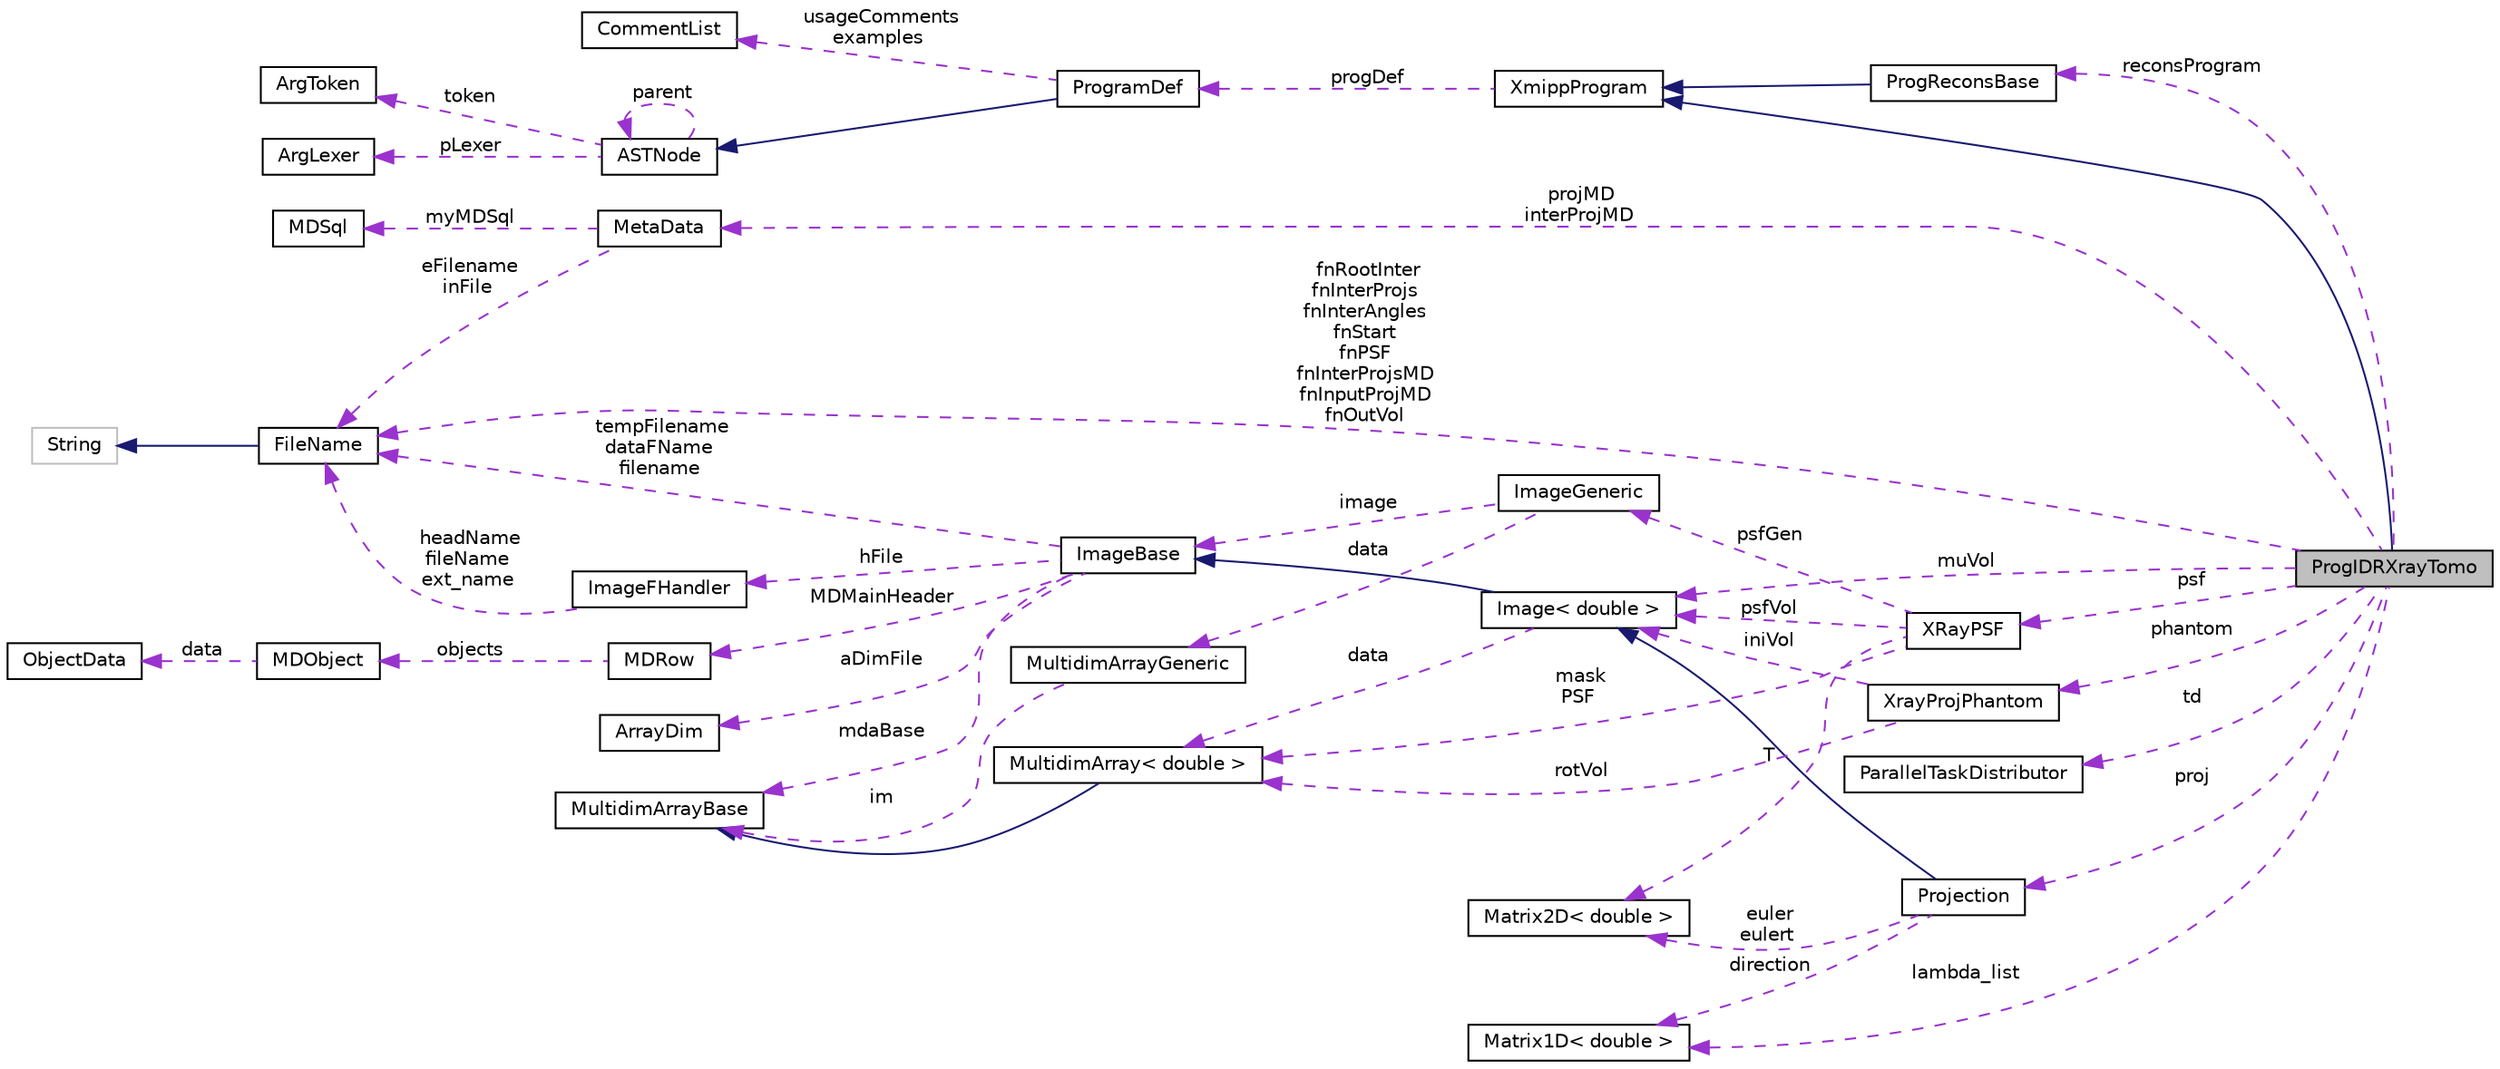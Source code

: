 digraph "ProgIDRXrayTomo"
{
  edge [fontname="Helvetica",fontsize="10",labelfontname="Helvetica",labelfontsize="10"];
  node [fontname="Helvetica",fontsize="10",shape=record];
  rankdir="LR";
  Node2 [label="ProgIDRXrayTomo",height=0.2,width=0.4,color="black", fillcolor="grey75", style="filled", fontcolor="black"];
  Node3 -> Node2 [dir="back",color="midnightblue",fontsize="10",style="solid",fontname="Helvetica"];
  Node3 [label="XmippProgram",height=0.2,width=0.4,color="black", fillcolor="white", style="filled",URL="$classXmippProgram.html"];
  Node4 -> Node3 [dir="back",color="darkorchid3",fontsize="10",style="dashed",label=" progDef" ,fontname="Helvetica"];
  Node4 [label="ProgramDef",height=0.2,width=0.4,color="black", fillcolor="white", style="filled",URL="$classProgramDef.html"];
  Node5 -> Node4 [dir="back",color="midnightblue",fontsize="10",style="solid",fontname="Helvetica"];
  Node5 [label="ASTNode",height=0.2,width=0.4,color="black", fillcolor="white", style="filled",URL="$classASTNode.html"];
  Node6 -> Node5 [dir="back",color="darkorchid3",fontsize="10",style="dashed",label=" token" ,fontname="Helvetica"];
  Node6 [label="ArgToken",height=0.2,width=0.4,color="black", fillcolor="white", style="filled",URL="$classArgToken.html"];
  Node7 -> Node5 [dir="back",color="darkorchid3",fontsize="10",style="dashed",label=" pLexer" ,fontname="Helvetica"];
  Node7 [label="ArgLexer",height=0.2,width=0.4,color="black", fillcolor="white", style="filled",URL="$classArgLexer.html"];
  Node5 -> Node5 [dir="back",color="darkorchid3",fontsize="10",style="dashed",label=" parent" ,fontname="Helvetica"];
  Node8 -> Node4 [dir="back",color="darkorchid3",fontsize="10",style="dashed",label=" usageComments\nexamples" ,fontname="Helvetica"];
  Node8 [label="CommentList",height=0.2,width=0.4,color="black", fillcolor="white", style="filled",URL="$classCommentList.html"];
  Node9 -> Node2 [dir="back",color="darkorchid3",fontsize="10",style="dashed",label=" projMD\ninterProjMD" ,fontname="Helvetica"];
  Node9 [label="MetaData",height=0.2,width=0.4,color="black", fillcolor="white", style="filled",URL="$classMetaData.html"];
  Node10 -> Node9 [dir="back",color="darkorchid3",fontsize="10",style="dashed",label=" myMDSql" ,fontname="Helvetica"];
  Node10 [label="MDSql",height=0.2,width=0.4,color="black", fillcolor="white", style="filled",URL="$classMDSql.html"];
  Node11 -> Node9 [dir="back",color="darkorchid3",fontsize="10",style="dashed",label=" eFilename\ninFile" ,fontname="Helvetica"];
  Node11 [label="FileName",height=0.2,width=0.4,color="black", fillcolor="white", style="filled",URL="$classFileName.html"];
  Node12 -> Node11 [dir="back",color="midnightblue",fontsize="10",style="solid",fontname="Helvetica"];
  Node12 [label="String",height=0.2,width=0.4,color="grey75", fillcolor="white", style="filled"];
  Node13 -> Node2 [dir="back",color="darkorchid3",fontsize="10",style="dashed",label=" psf" ,fontname="Helvetica"];
  Node13 [label="XRayPSF",height=0.2,width=0.4,color="black", fillcolor="white", style="filled",URL="$classXRayPSF.html"];
  Node14 -> Node13 [dir="back",color="darkorchid3",fontsize="10",style="dashed",label=" T" ,fontname="Helvetica"];
  Node14 [label="Matrix2D\< double \>",height=0.2,width=0.4,color="black", fillcolor="white", style="filled",URL="$classMatrix2D.html"];
  Node15 -> Node13 [dir="back",color="darkorchid3",fontsize="10",style="dashed",label=" psfVol" ,fontname="Helvetica"];
  Node15 [label="Image\< double \>",height=0.2,width=0.4,color="black", fillcolor="white", style="filled",URL="$classImage.html"];
  Node16 -> Node15 [dir="back",color="midnightblue",fontsize="10",style="solid",fontname="Helvetica"];
  Node16 [label="ImageBase",height=0.2,width=0.4,color="black", fillcolor="white", style="filled",URL="$classImageBase.html",tooltip="Image base class. "];
  Node17 -> Node16 [dir="back",color="darkorchid3",fontsize="10",style="dashed",label=" mdaBase" ,fontname="Helvetica"];
  Node17 [label="MultidimArrayBase",height=0.2,width=0.4,color="black", fillcolor="white", style="filled",URL="$classMultidimArrayBase.html"];
  Node18 -> Node16 [dir="back",color="darkorchid3",fontsize="10",style="dashed",label=" hFile" ,fontname="Helvetica"];
  Node18 [label="ImageFHandler",height=0.2,width=0.4,color="black", fillcolor="white", style="filled",URL="$structImageFHandler.html"];
  Node11 -> Node18 [dir="back",color="darkorchid3",fontsize="10",style="dashed",label=" headName\nfileName\next_name" ,fontname="Helvetica"];
  Node19 -> Node16 [dir="back",color="darkorchid3",fontsize="10",style="dashed",label=" MDMainHeader" ,fontname="Helvetica"];
  Node19 [label="MDRow",height=0.2,width=0.4,color="black", fillcolor="white", style="filled",URL="$classMDRow.html"];
  Node20 -> Node19 [dir="back",color="darkorchid3",fontsize="10",style="dashed",label=" objects" ,fontname="Helvetica"];
  Node20 [label="MDObject",height=0.2,width=0.4,color="black", fillcolor="white", style="filled",URL="$classMDObject.html"];
  Node21 -> Node20 [dir="back",color="darkorchid3",fontsize="10",style="dashed",label=" data" ,fontname="Helvetica"];
  Node21 [label="ObjectData",height=0.2,width=0.4,color="black", fillcolor="white", style="filled",URL="$unionObjectData.html"];
  Node22 -> Node16 [dir="back",color="darkorchid3",fontsize="10",style="dashed",label=" aDimFile" ,fontname="Helvetica"];
  Node22 [label="ArrayDim",height=0.2,width=0.4,color="black", fillcolor="white", style="filled",URL="$structArrayDim.html"];
  Node11 -> Node16 [dir="back",color="darkorchid3",fontsize="10",style="dashed",label=" tempFilename\ndataFName\nfilename" ,fontname="Helvetica"];
  Node23 -> Node15 [dir="back",color="darkorchid3",fontsize="10",style="dashed",label=" data" ,fontname="Helvetica"];
  Node23 [label="MultidimArray\< double \>",height=0.2,width=0.4,color="black", fillcolor="white", style="filled",URL="$classMultidimArray.html"];
  Node17 -> Node23 [dir="back",color="midnightblue",fontsize="10",style="solid",fontname="Helvetica"];
  Node24 -> Node13 [dir="back",color="darkorchid3",fontsize="10",style="dashed",label=" psfGen" ,fontname="Helvetica"];
  Node24 [label="ImageGeneric",height=0.2,width=0.4,color="black", fillcolor="white", style="filled",URL="$classImageGeneric.html"];
  Node16 -> Node24 [dir="back",color="darkorchid3",fontsize="10",style="dashed",label=" image" ,fontname="Helvetica"];
  Node25 -> Node24 [dir="back",color="darkorchid3",fontsize="10",style="dashed",label=" data" ,fontname="Helvetica"];
  Node25 [label="MultidimArrayGeneric",height=0.2,width=0.4,color="black", fillcolor="white", style="filled",URL="$classMultidimArrayGeneric.html"];
  Node17 -> Node25 [dir="back",color="darkorchid3",fontsize="10",style="dashed",label=" im" ,fontname="Helvetica"];
  Node23 -> Node13 [dir="back",color="darkorchid3",fontsize="10",style="dashed",label=" mask\nPSF" ,fontname="Helvetica"];
  Node26 -> Node2 [dir="back",color="darkorchid3",fontsize="10",style="dashed",label=" proj" ,fontname="Helvetica"];
  Node26 [label="Projection",height=0.2,width=0.4,color="black", fillcolor="white", style="filled",URL="$classProjection.html"];
  Node15 -> Node26 [dir="back",color="midnightblue",fontsize="10",style="solid",fontname="Helvetica"];
  Node14 -> Node26 [dir="back",color="darkorchid3",fontsize="10",style="dashed",label=" euler\neulert" ,fontname="Helvetica"];
  Node27 -> Node26 [dir="back",color="darkorchid3",fontsize="10",style="dashed",label=" direction" ,fontname="Helvetica"];
  Node27 [label="Matrix1D\< double \>",height=0.2,width=0.4,color="black", fillcolor="white", style="filled",URL="$classMatrix1D.html"];
  Node15 -> Node2 [dir="back",color="darkorchid3",fontsize="10",style="dashed",label=" muVol" ,fontname="Helvetica"];
  Node27 -> Node2 [dir="back",color="darkorchid3",fontsize="10",style="dashed",label=" lambda_list" ,fontname="Helvetica"];
  Node28 -> Node2 [dir="back",color="darkorchid3",fontsize="10",style="dashed",label=" td" ,fontname="Helvetica"];
  Node28 [label="ParallelTaskDistributor",height=0.2,width=0.4,color="black", fillcolor="white", style="filled",URL="$classParallelTaskDistributor.html"];
  Node29 -> Node2 [dir="back",color="darkorchid3",fontsize="10",style="dashed",label=" reconsProgram" ,fontname="Helvetica"];
  Node29 [label="ProgReconsBase",height=0.2,width=0.4,color="black", fillcolor="white", style="filled",URL="$classProgReconsBase.html"];
  Node3 -> Node29 [dir="back",color="midnightblue",fontsize="10",style="solid",fontname="Helvetica"];
  Node30 -> Node2 [dir="back",color="darkorchid3",fontsize="10",style="dashed",label=" phantom" ,fontname="Helvetica"];
  Node30 [label="XrayProjPhantom",height=0.2,width=0.4,color="black", fillcolor="white", style="filled",URL="$classXrayProjPhantom.html"];
  Node15 -> Node30 [dir="back",color="darkorchid3",fontsize="10",style="dashed",label=" iniVol" ,fontname="Helvetica"];
  Node23 -> Node30 [dir="back",color="darkorchid3",fontsize="10",style="dashed",label=" rotVol" ,fontname="Helvetica"];
  Node11 -> Node2 [dir="back",color="darkorchid3",fontsize="10",style="dashed",label=" fnRootInter\nfnInterProjs\nfnInterAngles\nfnStart\nfnPSF\nfnInterProjsMD\nfnInputProjMD\nfnOutVol" ,fontname="Helvetica"];
}
